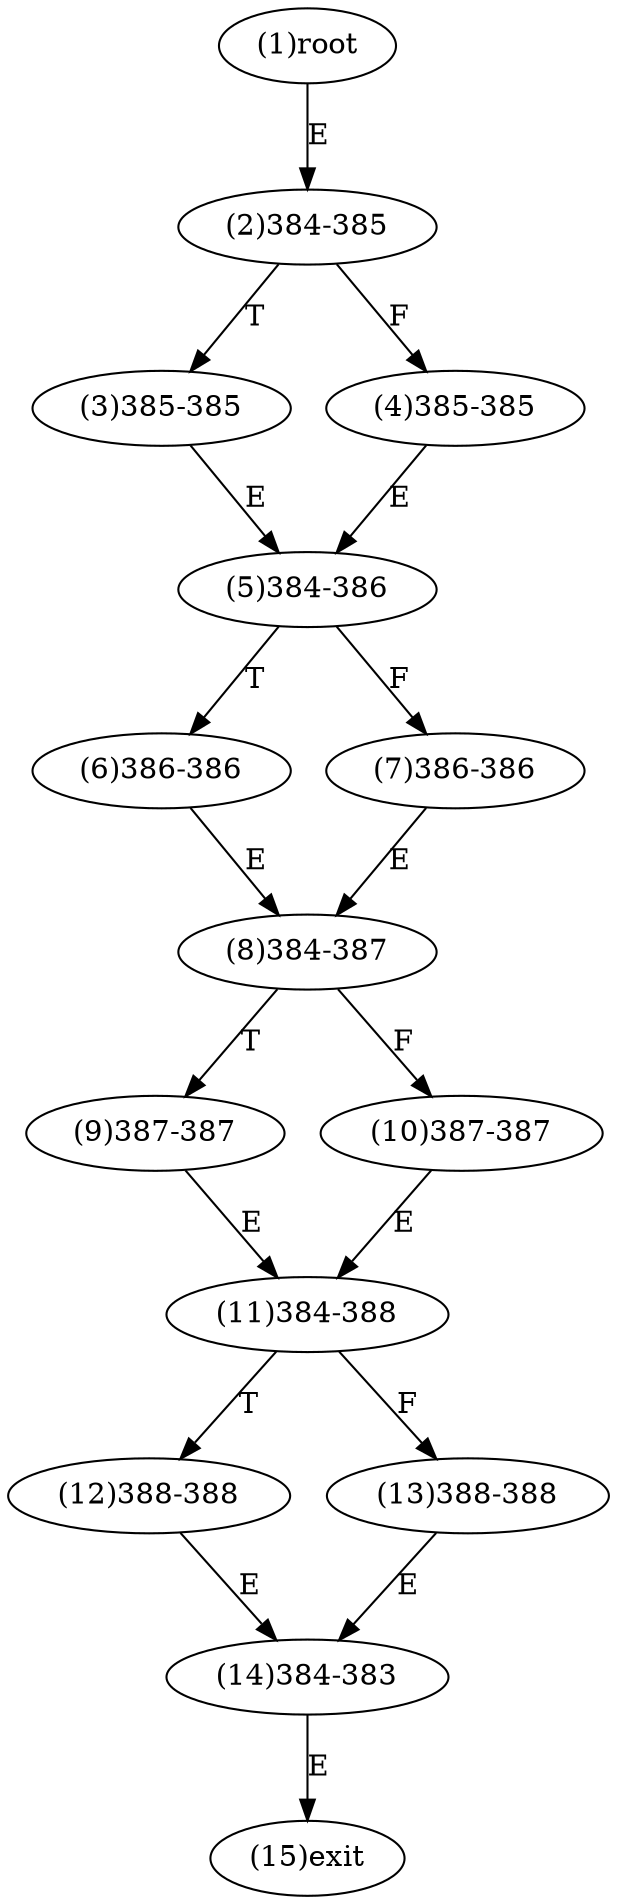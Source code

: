 digraph "" { 
1[ label="(1)root"];
2[ label="(2)384-385"];
3[ label="(3)385-385"];
4[ label="(4)385-385"];
5[ label="(5)384-386"];
6[ label="(6)386-386"];
7[ label="(7)386-386"];
8[ label="(8)384-387"];
9[ label="(9)387-387"];
10[ label="(10)387-387"];
11[ label="(11)384-388"];
12[ label="(12)388-388"];
13[ label="(13)388-388"];
14[ label="(14)384-383"];
15[ label="(15)exit"];
1->2[ label="E"];
2->4[ label="F"];
2->3[ label="T"];
3->5[ label="E"];
4->5[ label="E"];
5->7[ label="F"];
5->6[ label="T"];
6->8[ label="E"];
7->8[ label="E"];
8->10[ label="F"];
8->9[ label="T"];
9->11[ label="E"];
10->11[ label="E"];
11->13[ label="F"];
11->12[ label="T"];
12->14[ label="E"];
13->14[ label="E"];
14->15[ label="E"];
}
